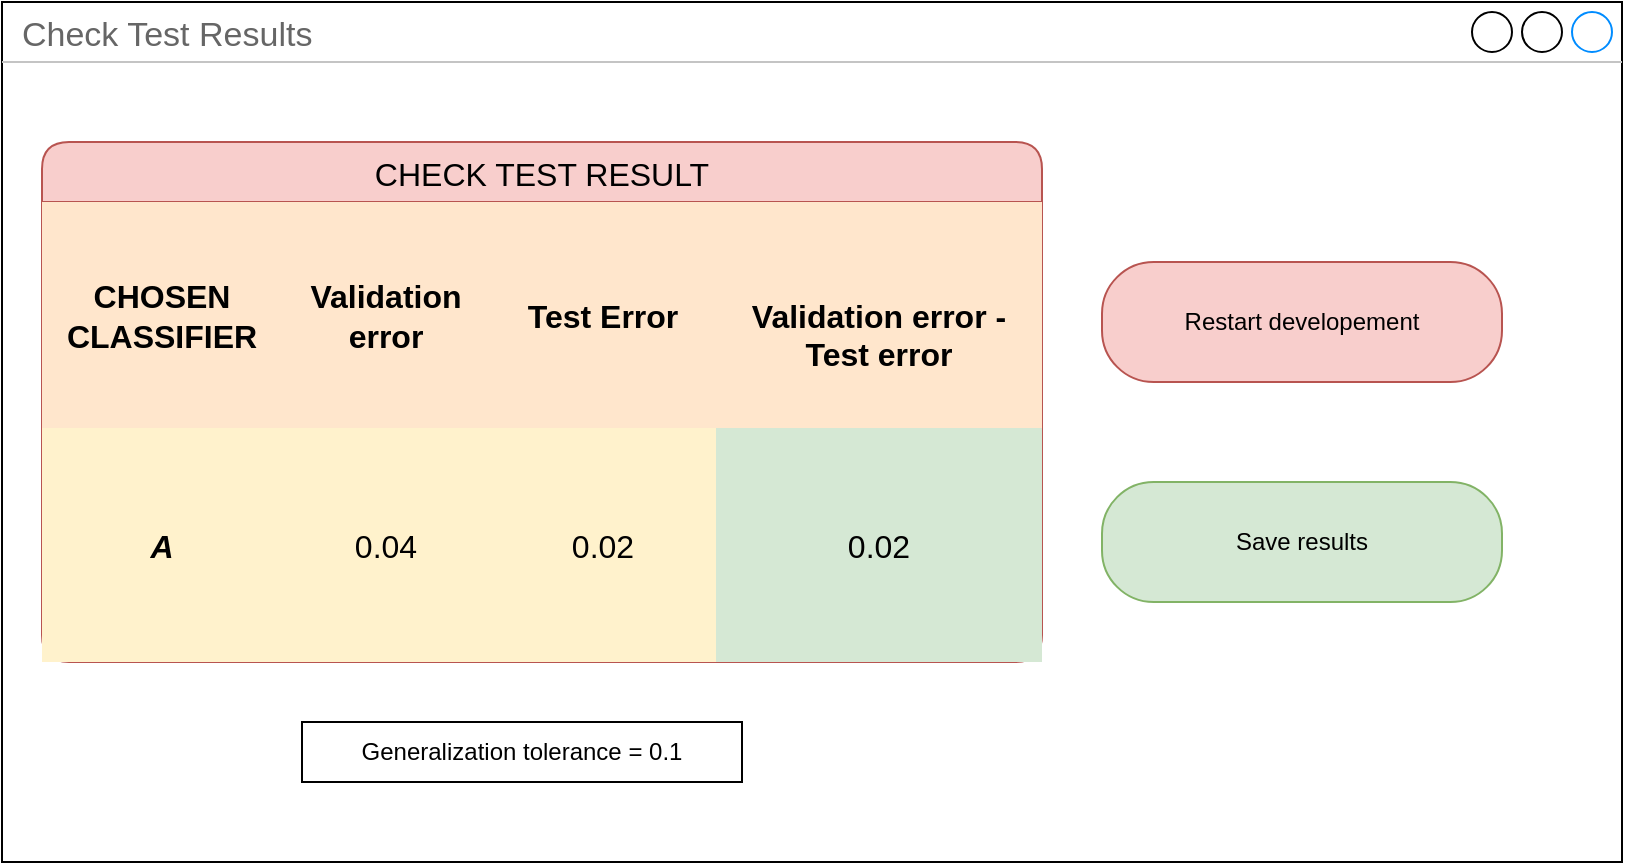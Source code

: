 <mxfile version="22.1.11" type="github">
  <diagram name="Pagina-1" id="OSNdwUVigO7ghEmxx4kq">
    <mxGraphModel dx="1034" dy="454" grid="1" gridSize="10" guides="1" tooltips="1" connect="1" arrows="1" fold="1" page="1" pageScale="1" pageWidth="827" pageHeight="1169" math="0" shadow="0">
      <root>
        <mxCell id="0" />
        <mxCell id="1" parent="0" />
        <mxCell id="5" value="Check Test Results" style="strokeWidth=1;shadow=0;dashed=0;align=center;html=1;shape=mxgraph.mockup.containers.window;align=left;verticalAlign=top;spacingLeft=8;strokeColor2=#008cff;strokeColor3=#c4c4c4;fontColor=#666666;mainText=;fontSize=17;labelBackgroundColor=none;whiteSpace=wrap;" parent="1" vertex="1">
          <mxGeometry x="160" y="70" width="810" height="430" as="geometry" />
        </mxCell>
        <mxCell id="jCm1OSXwjIrnByu9w6en-2" value="CHECK TEST RESULT" style="shape=table;startSize=30;container=1;collapsible=0;childLayout=tableLayout;strokeColor=#b85450;fontSize=16;fillColor=#f8cecc;perimeterSpacing=0;rounded=1;shadow=0;" parent="1" vertex="1">
          <mxGeometry x="180" y="140" width="500" height="260" as="geometry" />
        </mxCell>
        <mxCell id="jCm1OSXwjIrnByu9w6en-3" value="" style="shape=tableRow;horizontal=0;startSize=0;swimlaneHead=0;swimlaneBody=0;strokeColor=inherit;top=0;left=0;bottom=0;right=0;collapsible=0;dropTarget=0;fillColor=none;points=[[0,0.5],[1,0.5]];portConstraint=eastwest;fontSize=16;" parent="jCm1OSXwjIrnByu9w6en-2" vertex="1">
          <mxGeometry y="30" width="500" height="113" as="geometry" />
        </mxCell>
        <mxCell id="jCm1OSXwjIrnByu9w6en-4" value="CHOSEN CLASSIFIER" style="shape=partialRectangle;html=1;whiteSpace=wrap;connectable=0;strokeColor=#d79b00;overflow=hidden;fillColor=#ffe6cc;top=0;left=0;bottom=0;right=0;pointerEvents=1;fontSize=16;fontStyle=1;" parent="jCm1OSXwjIrnByu9w6en-3" vertex="1">
          <mxGeometry width="120" height="113" as="geometry">
            <mxRectangle width="120" height="113" as="alternateBounds" />
          </mxGeometry>
        </mxCell>
        <mxCell id="jCm1OSXwjIrnByu9w6en-5" value="Validation error" style="shape=partialRectangle;html=1;whiteSpace=wrap;connectable=0;strokeColor=#d79b00;overflow=hidden;fillColor=#ffe6cc;top=0;left=0;bottom=0;right=0;pointerEvents=1;fontSize=16;fontStyle=1;" parent="jCm1OSXwjIrnByu9w6en-3" vertex="1">
          <mxGeometry x="120" width="104" height="113" as="geometry">
            <mxRectangle width="104" height="113" as="alternateBounds" />
          </mxGeometry>
        </mxCell>
        <mxCell id="jCm1OSXwjIrnByu9w6en-6" value="Test Error" style="shape=partialRectangle;html=1;whiteSpace=wrap;connectable=0;strokeColor=#d79b00;overflow=hidden;fillColor=#ffe6cc;top=0;left=0;bottom=0;right=0;pointerEvents=1;fontSize=16;fontStyle=1;" parent="jCm1OSXwjIrnByu9w6en-3" vertex="1">
          <mxGeometry x="224" width="113" height="113" as="geometry">
            <mxRectangle width="113" height="113" as="alternateBounds" />
          </mxGeometry>
        </mxCell>
        <mxCell id="jCm1OSXwjIrnByu9w6en-7" value="&lt;br&gt;Validation error - Test error" style="shape=partialRectangle;html=1;whiteSpace=wrap;connectable=0;strokeColor=#d79b00;overflow=hidden;fillColor=#ffe6cc;top=0;left=0;bottom=0;right=0;pointerEvents=1;fontSize=16;fontStyle=1;" parent="jCm1OSXwjIrnByu9w6en-3" vertex="1">
          <mxGeometry x="337" width="163" height="113" as="geometry">
            <mxRectangle width="163" height="113" as="alternateBounds" />
          </mxGeometry>
        </mxCell>
        <mxCell id="jCm1OSXwjIrnByu9w6en-11" value="" style="shape=tableRow;horizontal=0;startSize=0;swimlaneHead=0;swimlaneBody=0;strokeColor=inherit;top=0;left=0;bottom=0;right=0;collapsible=0;dropTarget=0;fillColor=none;points=[[0,0.5],[1,0.5]];portConstraint=eastwest;fontSize=16;" parent="jCm1OSXwjIrnByu9w6en-2" vertex="1">
          <mxGeometry y="143" width="500" height="117" as="geometry" />
        </mxCell>
        <mxCell id="jCm1OSXwjIrnByu9w6en-12" value="A" style="shape=partialRectangle;html=1;whiteSpace=wrap;connectable=0;strokeColor=#d6b656;overflow=hidden;fillColor=#fff2cc;top=0;left=0;bottom=0;right=0;pointerEvents=1;fontSize=16;fontStyle=3" parent="jCm1OSXwjIrnByu9w6en-11" vertex="1">
          <mxGeometry width="120" height="117" as="geometry">
            <mxRectangle width="120" height="117" as="alternateBounds" />
          </mxGeometry>
        </mxCell>
        <mxCell id="jCm1OSXwjIrnByu9w6en-13" value="0.04" style="shape=partialRectangle;html=1;whiteSpace=wrap;connectable=0;strokeColor=#d6b656;overflow=hidden;fillColor=#fff2cc;top=0;left=0;bottom=0;right=0;pointerEvents=1;fontSize=16;" parent="jCm1OSXwjIrnByu9w6en-11" vertex="1">
          <mxGeometry x="120" width="104" height="117" as="geometry">
            <mxRectangle width="104" height="117" as="alternateBounds" />
          </mxGeometry>
        </mxCell>
        <mxCell id="jCm1OSXwjIrnByu9w6en-14" value="0.02" style="shape=partialRectangle;html=1;whiteSpace=wrap;connectable=0;strokeColor=#d6b656;overflow=hidden;fillColor=#fff2cc;top=0;left=0;bottom=0;right=0;pointerEvents=1;fontSize=16;" parent="jCm1OSXwjIrnByu9w6en-11" vertex="1">
          <mxGeometry x="224" width="113" height="117" as="geometry">
            <mxRectangle width="113" height="117" as="alternateBounds" />
          </mxGeometry>
        </mxCell>
        <mxCell id="jCm1OSXwjIrnByu9w6en-15" value="0.02" style="shape=partialRectangle;html=1;whiteSpace=wrap;connectable=0;strokeColor=#82b366;overflow=hidden;fillColor=#d5e8d4;top=0;left=0;bottom=0;right=0;pointerEvents=1;fontSize=16;" parent="jCm1OSXwjIrnByu9w6en-11" vertex="1">
          <mxGeometry x="337" width="163" height="117" as="geometry">
            <mxRectangle width="163" height="117" as="alternateBounds" />
          </mxGeometry>
        </mxCell>
        <mxCell id="jCm1OSXwjIrnByu9w6en-51" value="Save results" style="rounded=1;whiteSpace=wrap;html=1;fillColor=#d5e8d4;strokeColor=#82b366;arcSize=43;" parent="1" vertex="1">
          <mxGeometry x="710" y="310" width="200" height="60" as="geometry" />
        </mxCell>
        <mxCell id="jCm1OSXwjIrnByu9w6en-52" value="Restart developement" style="rounded=1;whiteSpace=wrap;html=1;fillColor=#f8cecc;strokeColor=#b85450;arcSize=43;" parent="1" vertex="1">
          <mxGeometry x="710" y="200" width="200" height="60" as="geometry" />
        </mxCell>
        <mxCell id="jCm1OSXwjIrnByu9w6en-53" value="Generalization tolerance = 0.1" style="rounded=0;whiteSpace=wrap;html=1;" parent="1" vertex="1">
          <mxGeometry x="310" y="430" width="220" height="30" as="geometry" />
        </mxCell>
      </root>
    </mxGraphModel>
  </diagram>
</mxfile>
